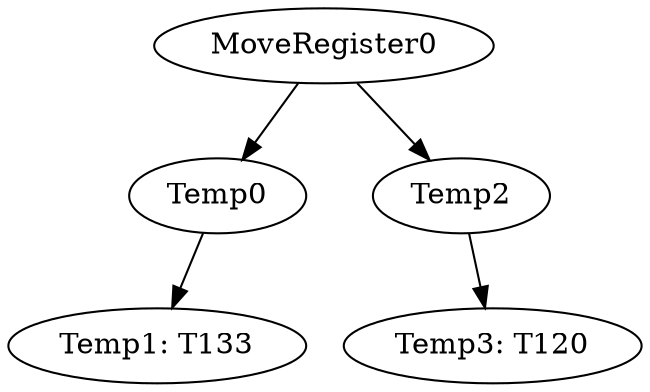 digraph {
	ordering = out;
	MoveRegister0 -> Temp0;
	MoveRegister0 -> Temp2;
	Temp2 -> "Temp3: T120";
	Temp0 -> "Temp1: T133";
}

